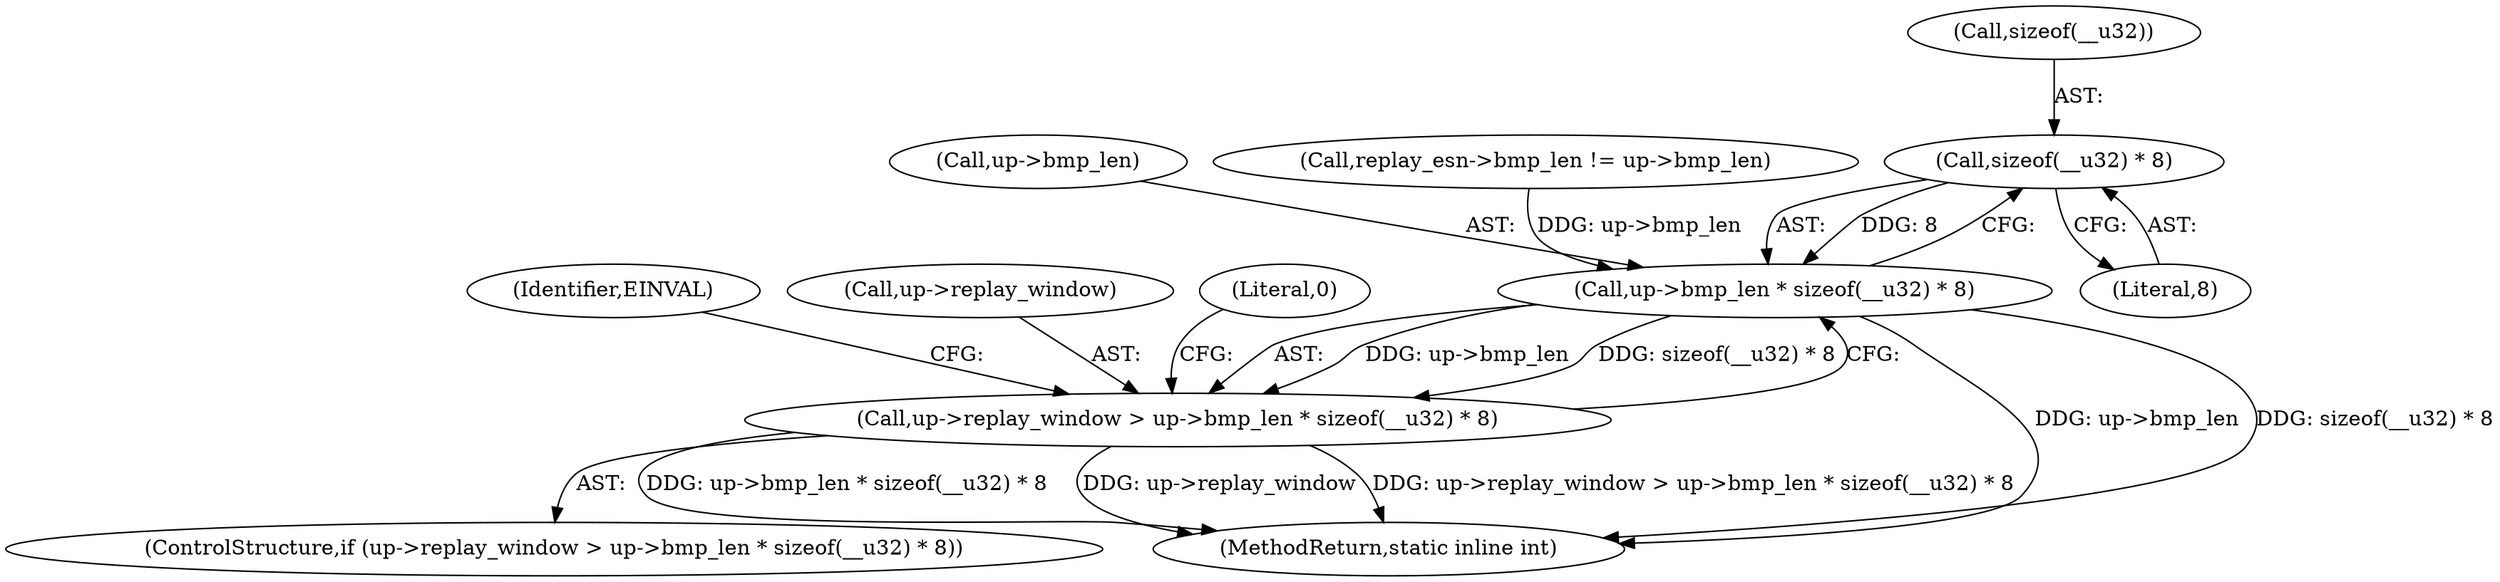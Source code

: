 digraph "0_linux_f843ee6dd019bcece3e74e76ad9df0155655d0df@API" {
"1000153" [label="(Call,sizeof(__u32) * 8)"];
"1000149" [label="(Call,up->bmp_len * sizeof(__u32) * 8)"];
"1000145" [label="(Call,up->replay_window > up->bmp_len * sizeof(__u32) * 8)"];
"1000156" [label="(Literal,8)"];
"1000150" [label="(Call,up->bmp_len)"];
"1000134" [label="(Call,replay_esn->bmp_len != up->bmp_len)"];
"1000144" [label="(ControlStructure,if (up->replay_window > up->bmp_len * sizeof(__u32) * 8))"];
"1000159" [label="(Identifier,EINVAL)"];
"1000154" [label="(Call,sizeof(__u32))"];
"1000162" [label="(MethodReturn,static inline int)"];
"1000149" [label="(Call,up->bmp_len * sizeof(__u32) * 8)"];
"1000146" [label="(Call,up->replay_window)"];
"1000161" [label="(Literal,0)"];
"1000145" [label="(Call,up->replay_window > up->bmp_len * sizeof(__u32) * 8)"];
"1000153" [label="(Call,sizeof(__u32) * 8)"];
"1000153" -> "1000149"  [label="AST: "];
"1000153" -> "1000156"  [label="CFG: "];
"1000154" -> "1000153"  [label="AST: "];
"1000156" -> "1000153"  [label="AST: "];
"1000149" -> "1000153"  [label="CFG: "];
"1000153" -> "1000149"  [label="DDG: 8"];
"1000149" -> "1000145"  [label="AST: "];
"1000150" -> "1000149"  [label="AST: "];
"1000145" -> "1000149"  [label="CFG: "];
"1000149" -> "1000162"  [label="DDG: up->bmp_len"];
"1000149" -> "1000162"  [label="DDG: sizeof(__u32) * 8"];
"1000149" -> "1000145"  [label="DDG: up->bmp_len"];
"1000149" -> "1000145"  [label="DDG: sizeof(__u32) * 8"];
"1000134" -> "1000149"  [label="DDG: up->bmp_len"];
"1000145" -> "1000144"  [label="AST: "];
"1000146" -> "1000145"  [label="AST: "];
"1000159" -> "1000145"  [label="CFG: "];
"1000161" -> "1000145"  [label="CFG: "];
"1000145" -> "1000162"  [label="DDG: up->bmp_len * sizeof(__u32) * 8"];
"1000145" -> "1000162"  [label="DDG: up->replay_window"];
"1000145" -> "1000162"  [label="DDG: up->replay_window > up->bmp_len * sizeof(__u32) * 8"];
}
